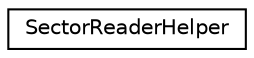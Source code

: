 digraph "类继承关系图"
{
  edge [fontname="Helvetica",fontsize="10",labelfontname="Helvetica",labelfontsize="10"];
  node [fontname="Helvetica",fontsize="10",shape=record];
  rankdir="LR";
  Node0 [label="SectorReaderHelper",height=0.2,width=0.4,color="black", fillcolor="white", style="filled",URL="$d4/d91/class_sector_reader_helper.html"];
}
